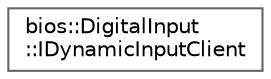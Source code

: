 digraph "Graphical Class Hierarchy"
{
 // LATEX_PDF_SIZE
  bgcolor="transparent";
  edge [fontname=Helvetica,fontsize=10,labelfontname=Helvetica,labelfontsize=10];
  node [fontname=Helvetica,fontsize=10,shape=box,height=0.2,width=0.4];
  rankdir="LR";
  Node0 [id="Node000000",label="bios::DigitalInput\l::IDynamicInputClient",height=0.2,width=0.4,color="grey40", fillcolor="white", style="filled",URL="$d3/dbc/classbios_1_1DigitalInput_1_1IDynamicInputClient.html",tooltip=" "];
}
